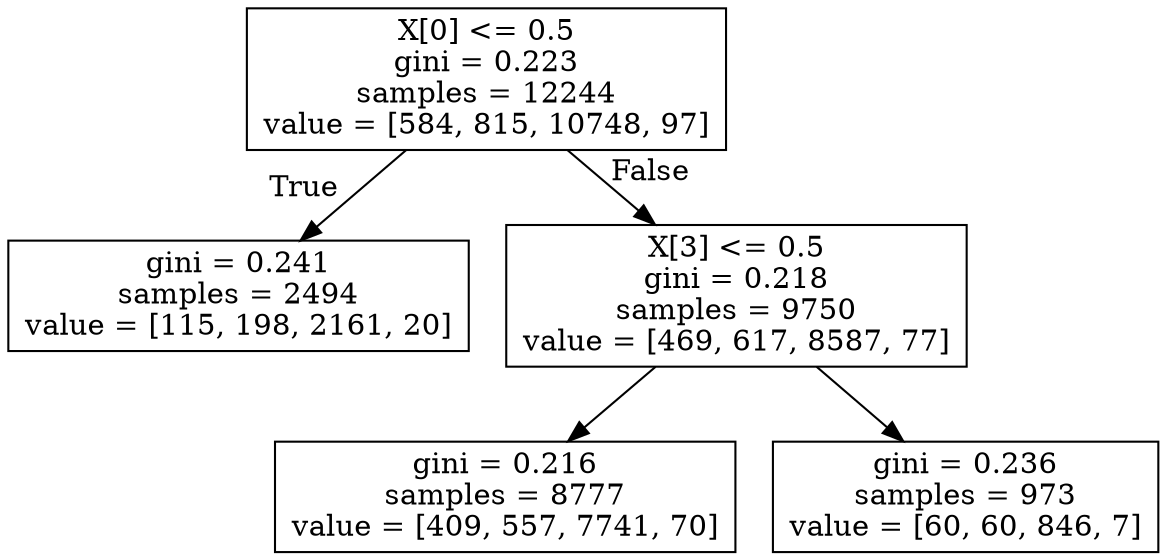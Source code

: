digraph Tree {
node [shape=box] ;
0 [label="X[0] <= 0.5\ngini = 0.223\nsamples = 12244\nvalue = [584, 815, 10748, 97]"] ;
1 [label="gini = 0.241\nsamples = 2494\nvalue = [115, 198, 2161, 20]"] ;
0 -> 1 [labeldistance=2.5, labelangle=45, headlabel="True"] ;
2 [label="X[3] <= 0.5\ngini = 0.218\nsamples = 9750\nvalue = [469, 617, 8587, 77]"] ;
0 -> 2 [labeldistance=2.5, labelangle=-45, headlabel="False"] ;
3 [label="gini = 0.216\nsamples = 8777\nvalue = [409, 557, 7741, 70]"] ;
2 -> 3 ;
4 [label="gini = 0.236\nsamples = 973\nvalue = [60, 60, 846, 7]"] ;
2 -> 4 ;
}